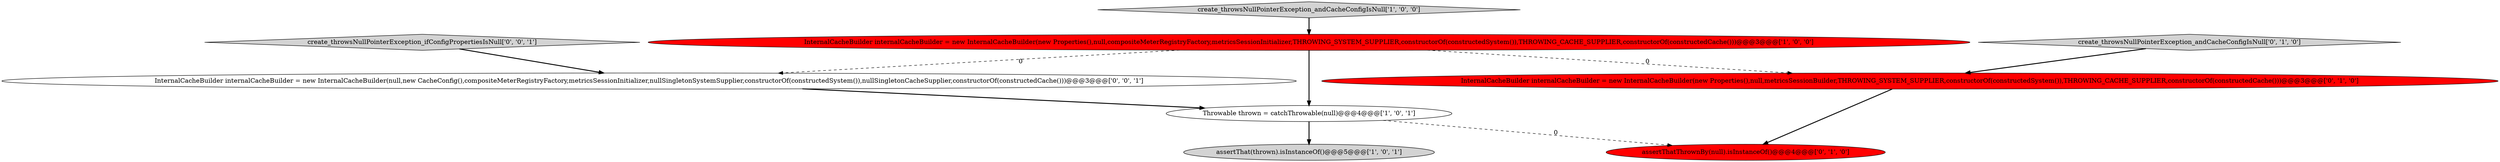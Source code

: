 digraph {
3 [style = filled, label = "assertThat(thrown).isInstanceOf()@@@5@@@['1', '0', '1']", fillcolor = lightgray, shape = ellipse image = "AAA0AAABBB1BBB"];
8 [style = filled, label = "create_throwsNullPointerException_ifConfigPropertiesIsNull['0', '0', '1']", fillcolor = lightgray, shape = diamond image = "AAA0AAABBB3BBB"];
0 [style = filled, label = "InternalCacheBuilder internalCacheBuilder = new InternalCacheBuilder(new Properties(),null,compositeMeterRegistryFactory,metricsSessionInitializer,THROWING_SYSTEM_SUPPLIER,constructorOf(constructedSystem()),THROWING_CACHE_SUPPLIER,constructorOf(constructedCache()))@@@3@@@['1', '0', '0']", fillcolor = red, shape = ellipse image = "AAA1AAABBB1BBB"];
5 [style = filled, label = "create_throwsNullPointerException_andCacheConfigIsNull['0', '1', '0']", fillcolor = lightgray, shape = diamond image = "AAA0AAABBB2BBB"];
6 [style = filled, label = "InternalCacheBuilder internalCacheBuilder = new InternalCacheBuilder(new Properties(),null,metricsSessionBuilder,THROWING_SYSTEM_SUPPLIER,constructorOf(constructedSystem()),THROWING_CACHE_SUPPLIER,constructorOf(constructedCache()))@@@3@@@['0', '1', '0']", fillcolor = red, shape = ellipse image = "AAA1AAABBB2BBB"];
4 [style = filled, label = "assertThatThrownBy(null).isInstanceOf()@@@4@@@['0', '1', '0']", fillcolor = red, shape = ellipse image = "AAA1AAABBB2BBB"];
2 [style = filled, label = "create_throwsNullPointerException_andCacheConfigIsNull['1', '0', '0']", fillcolor = lightgray, shape = diamond image = "AAA0AAABBB1BBB"];
7 [style = filled, label = "InternalCacheBuilder internalCacheBuilder = new InternalCacheBuilder(null,new CacheConfig(),compositeMeterRegistryFactory,metricsSessionInitializer,nullSingletonSystemSupplier,constructorOf(constructedSystem()),nullSingletonCacheSupplier,constructorOf(constructedCache()))@@@3@@@['0', '0', '1']", fillcolor = white, shape = ellipse image = "AAA0AAABBB3BBB"];
1 [style = filled, label = "Throwable thrown = catchThrowable(null)@@@4@@@['1', '0', '1']", fillcolor = white, shape = ellipse image = "AAA0AAABBB1BBB"];
1->3 [style = bold, label=""];
1->4 [style = dashed, label="0"];
6->4 [style = bold, label=""];
2->0 [style = bold, label=""];
7->1 [style = bold, label=""];
5->6 [style = bold, label=""];
0->7 [style = dashed, label="0"];
0->1 [style = bold, label=""];
8->7 [style = bold, label=""];
0->6 [style = dashed, label="0"];
}
